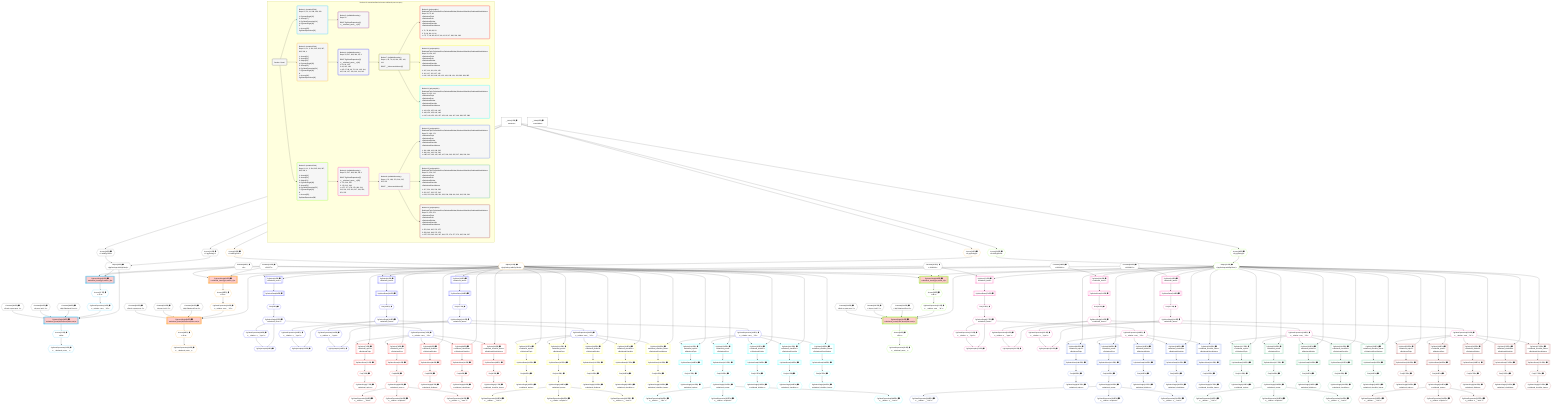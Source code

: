 %%{init: {'themeVariables': { 'fontSize': '12px'}}}%%
graph TD
    classDef path fill:#eee,stroke:#000,color:#000
    classDef plan fill:#fff,stroke-width:1px,color:#000
    classDef itemplan fill:#fff,stroke-width:2px,color:#000
    classDef unbatchedplan fill:#dff,stroke-width:1px,color:#000
    classDef sideeffectplan fill:#fcc,stroke-width:2px,color:#000
    classDef bucket fill:#f6f6f6,color:#000,stroke-width:2px,text-align:left


    %% plan dependencies
    Object15{{"Object[15∈0] ➊<br />ᐸ{pgSettings,withPgClient}ᐳ"}}:::plan
    Access13{{"Access[13∈0] ➊<br />ᐸ2.pgSettingsᐳ"}}:::plan
    Access14{{"Access[14∈0] ➊<br />ᐸ2.withPgClientᐳ"}}:::plan
    Access13 & Access14 --> Object15
    __Value2["__Value[2∈0] ➊<br />ᐸcontextᐳ"]:::plan
    __Value2 --> Access13
    __Value2 --> Access14
    __Value4["__Value[4∈0] ➊<br />ᐸrootValueᐳ"]:::plan
    Constant10{{"Constant[10∈0] ➊<br />ᐸ'POST'ᐳ"}}:::plan
    Constant11{{"Constant[11∈0] ➊<br />ᐸ2ᐳ"}}:::plan
    Constant298{{"Constant[298∈0] ➊<br />ᐸ'My Relational Post 1'ᐳ"}}:::plan
    Constant299{{"Constant[299∈0] ➊<br />ᐸ'A post, innit? 1'ᐳ"}}:::plan
    Constant300{{"Constant[300∈0] ➊<br />ᐸ'Such a great post. 1'ᐳ"}}:::plan
    Constant301{{"Constant[301∈0] ➊<br />ᐸ'My Relational Post 2'ᐳ"}}:::plan
    Constant302{{"Constant[302∈0] ➊<br />ᐸ'A post, innit? 2'ᐳ"}}:::plan
    Constant303{{"Constant[303∈0] ➊<br />ᐸ'Such a great post. 2'ᐳ"}}:::plan
    Constant304{{"Constant[304∈0] ➊<br />ᐸ'My Relational Post 3'ᐳ"}}:::plan
    Constant305{{"Constant[305∈0] ➊<br />ᐸ'A post, innit? 3'ᐳ"}}:::plan
    Constant306{{"Constant[306∈0] ➊<br />ᐸ'Such a great post. 3'ᐳ"}}:::plan
    Constant307{{"Constant[307∈0] ➊<br />ᐸ1000000ᐳ"}}:::plan
    Constant308{{"Constant[308∈0] ➊<br />ᐸ1000001ᐳ"}}:::plan
    Constant309{{"Constant[309∈0] ➊<br />ᐸ1000002ᐳ"}}:::plan
    PgInsertSingle18[["PgInsertSingle[18∈1] ➊<br />ᐸrelational_posts(id,title,description,note)ᐳ"]]:::sideeffectplan
    PgClassExpression16{{"PgClassExpression[16∈1] ➊<br />ᐸ__relation...ems__.”id”ᐳ"}}:::plan
    Object15 & PgClassExpression16 & Constant298 & Constant299 & Constant300 --> PgInsertSingle18
    PgInsertSingle12[["PgInsertSingle[12∈1] ➊<br />ᐸrelational_items(type,author_id)ᐳ"]]:::sideeffectplan
    Object15 & Constant10 & Constant11 --> PgInsertSingle12
    Access17{{"Access[17∈1] ➊<br />ᐸ12.tᐳ"}}:::plan
    Access17 --> PgClassExpression16
    PgInsertSingle12 --> Access17
    PgClassExpression22{{"PgClassExpression[22∈1] ➊<br />ᐸ__relational_posts__ᐳ"}}:::plan
    Access23{{"Access[23∈1] ➊<br />ᐸ18.tᐳ"}}:::plan
    Access23 --> PgClassExpression22
    PgInsertSingle18 --> Access23
    PgInsertSingle36[["PgInsertSingle[36∈3] ➊<br />ᐸrelational_posts(id,title,description,note)ᐳ"]]:::sideeffectplan
    Object33{{"Object[33∈3] ➊<br />ᐸ{pgSettings,withPgClient}ᐳ"}}:::plan
    PgClassExpression34{{"PgClassExpression[34∈3] ➊<br />ᐸ__relation...ems__.”id”ᐳ"}}:::plan
    Object33 & PgClassExpression34 & Constant301 & Constant302 & Constant303 --> PgInsertSingle36
    PgInsertSingle30[["PgInsertSingle[30∈3] ➊<br />ᐸrelational_items(type,author_id)ᐳ"]]:::sideeffectplan
    Object33 & Constant10 & Constant11 --> PgInsertSingle30
    Access31{{"Access[31∈3] ➊<br />ᐸ2.pgSettingsᐳ"}}:::plan
    Access32{{"Access[32∈3] ➊<br />ᐸ2.withPgClientᐳ"}}:::plan
    Access31 & Access32 --> Object33
    __Value2 --> Access31
    __Value2 --> Access32
    Access35{{"Access[35∈3] ➊<br />ᐸ30.tᐳ"}}:::plan
    Access35 --> PgClassExpression34
    PgInsertSingle30 --> Access35
    PgClassExpression40{{"PgClassExpression[40∈3] ➊<br />ᐸ__relational_posts__ᐳ"}}:::plan
    Access41{{"Access[41∈3] ➊<br />ᐸ36.tᐳ"}}:::plan
    Access41 --> PgClassExpression40
    PgInsertSingle36 --> Access41
    PgSelect61[["PgSelect[61∈4] ➊<br />ᐸrelational_itemsᐳ"]]:::plan
    Object33 & Constant307 --> PgSelect61
    PgPolymorphic69{{"PgPolymorphic[69∈4] ➊"}}:::plan
    PgSelectSingle67{{"PgSelectSingle[67∈4] ➊<br />ᐸrelational_itemsᐳ"}}:::plan
    PgClassExpression68{{"PgClassExpression[68∈4] ➊<br />ᐸ__relation...s__.”type”ᐳ"}}:::plan
    PgSelectSingle67 & PgClassExpression68 --> PgPolymorphic69
    PgSelect99[["PgSelect[99∈4] ➊<br />ᐸrelational_itemsᐳ"]]:::plan
    Object33 & Constant308 --> PgSelect99
    PgPolymorphic105{{"PgPolymorphic[105∈4] ➊"}}:::plan
    PgSelectSingle103{{"PgSelectSingle[103∈4] ➊<br />ᐸrelational_itemsᐳ"}}:::plan
    PgClassExpression104{{"PgClassExpression[104∈4] ➊<br />ᐸ__relation...s__.”type”ᐳ"}}:::plan
    PgSelectSingle103 & PgClassExpression104 --> PgPolymorphic105
    PgSelect135[["PgSelect[135∈4] ➊<br />ᐸrelational_itemsᐳ"]]:::plan
    Object33 & Constant309 --> PgSelect135
    PgPolymorphic141{{"PgPolymorphic[141∈4] ➊"}}:::plan
    PgSelectSingle139{{"PgSelectSingle[139∈4] ➊<br />ᐸrelational_itemsᐳ"}}:::plan
    PgClassExpression140{{"PgClassExpression[140∈4] ➊<br />ᐸ__relation...s__.”type”ᐳ"}}:::plan
    PgSelectSingle139 & PgClassExpression140 --> PgPolymorphic141
    First65{{"First[65∈4] ➊"}}:::plan
    PgSelectRows66[["PgSelectRows[66∈4] ➊"]]:::plan
    PgSelectRows66 --> First65
    PgSelect61 --> PgSelectRows66
    First65 --> PgSelectSingle67
    PgSelectSingle67 --> PgClassExpression68
    PgClassExpression70{{"PgClassExpression[70∈4] ➊<br />ᐸ__relation...ems__.”id”ᐳ"}}:::plan
    PgSelectSingle67 --> PgClassExpression70
    First101{{"First[101∈4] ➊"}}:::plan
    PgSelectRows102[["PgSelectRows[102∈4] ➊"]]:::plan
    PgSelectRows102 --> First101
    PgSelect99 --> PgSelectRows102
    First101 --> PgSelectSingle103
    PgSelectSingle103 --> PgClassExpression104
    PgClassExpression106{{"PgClassExpression[106∈4] ➊<br />ᐸ__relation...ems__.”id”ᐳ"}}:::plan
    PgSelectSingle103 --> PgClassExpression106
    First137{{"First[137∈4] ➊"}}:::plan
    PgSelectRows138[["PgSelectRows[138∈4] ➊"]]:::plan
    PgSelectRows138 --> First137
    PgSelect135 --> PgSelectRows138
    First137 --> PgSelectSingle139
    PgSelectSingle139 --> PgClassExpression140
    PgClassExpression142{{"PgClassExpression[142∈4] ➊<br />ᐸ__relation...ems__.”id”ᐳ"}}:::plan
    PgSelectSingle139 --> PgClassExpression142
    PgSelect71[["PgSelect[71∈9] ➊<br />ᐸrelational_topicsᐳ<br />ᐳRelationalTopic"]]:::plan
    Object33 & PgClassExpression70 --> PgSelect71
    PgSelect78[["PgSelect[78∈9] ➊<br />ᐸrelational_postsᐳ<br />ᐳRelationalPost"]]:::plan
    Object33 & PgClassExpression70 --> PgSelect78
    PgSelect83[["PgSelect[83∈9] ➊<br />ᐸrelational_dividersᐳ<br />ᐳRelationalDivider"]]:::plan
    Object33 & PgClassExpression70 --> PgSelect83
    PgSelect88[["PgSelect[88∈9] ➊<br />ᐸrelational_checklistsᐳ<br />ᐳRelationalChecklist"]]:::plan
    Object33 & PgClassExpression70 --> PgSelect88
    PgSelect93[["PgSelect[93∈9] ➊<br />ᐸrelational_checklist_itemsᐳ<br />ᐳRelationalChecklistItem"]]:::plan
    Object33 & PgClassExpression70 --> PgSelect93
    First75{{"First[75∈9] ➊^"}}:::plan
    PgSelectRows76[["PgSelectRows[76∈9] ➊^"]]:::plan
    PgSelectRows76 --> First75
    PgSelect71 --> PgSelectRows76
    PgSelectSingle77{{"PgSelectSingle[77∈9] ➊^<br />ᐸrelational_topicsᐳ"}}:::plan
    First75 --> PgSelectSingle77
    First80{{"First[80∈9] ➊^"}}:::plan
    PgSelectRows81[["PgSelectRows[81∈9] ➊^"]]:::plan
    PgSelectRows81 --> First80
    PgSelect78 --> PgSelectRows81
    PgSelectSingle82{{"PgSelectSingle[82∈9] ➊^<br />ᐸrelational_postsᐳ"}}:::plan
    First80 --> PgSelectSingle82
    First85{{"First[85∈9] ➊^"}}:::plan
    PgSelectRows86[["PgSelectRows[86∈9] ➊^"]]:::plan
    PgSelectRows86 --> First85
    PgSelect83 --> PgSelectRows86
    PgSelectSingle87{{"PgSelectSingle[87∈9] ➊^<br />ᐸrelational_dividersᐳ"}}:::plan
    First85 --> PgSelectSingle87
    First90{{"First[90∈9] ➊^"}}:::plan
    PgSelectRows91[["PgSelectRows[91∈9] ➊^"]]:::plan
    PgSelectRows91 --> First90
    PgSelect88 --> PgSelectRows91
    PgSelectSingle92{{"PgSelectSingle[92∈9] ➊^<br />ᐸrelational_checklistsᐳ"}}:::plan
    First90 --> PgSelectSingle92
    First95{{"First[95∈9] ➊^"}}:::plan
    PgSelectRows96[["PgSelectRows[96∈9] ➊^"]]:::plan
    PgSelectRows96 --> First95
    PgSelect93 --> PgSelectRows96
    PgSelectSingle97{{"PgSelectSingle[97∈9] ➊^<br />ᐸrelational_checklist_itemsᐳ"}}:::plan
    First95 --> PgSelectSingle97
    PgClassExpression280{{"PgClassExpression[280∈9] ➊^<br />ᐸ__relation...__.”title”ᐳ"}}:::plan
    PgSelectSingle82 --> PgClassExpression280
    PgClassExpression281{{"PgClassExpression[281∈9] ➊^<br />ᐸ__relation...scription”ᐳ"}}:::plan
    PgSelectSingle82 --> PgClassExpression281
    PgClassExpression282{{"PgClassExpression[282∈9] ➊^<br />ᐸ__relation...s__.”note”ᐳ"}}:::plan
    PgSelectSingle82 --> PgClassExpression282
    PgSelect107[["PgSelect[107∈10] ➊<br />ᐸrelational_topicsᐳ<br />ᐳRelationalTopic"]]:::plan
    Object33 & PgClassExpression106 --> PgSelect107
    PgSelect114[["PgSelect[114∈10] ➊<br />ᐸrelational_postsᐳ<br />ᐳRelationalPost"]]:::plan
    Object33 & PgClassExpression106 --> PgSelect114
    PgSelect119[["PgSelect[119∈10] ➊<br />ᐸrelational_dividersᐳ<br />ᐳRelationalDivider"]]:::plan
    Object33 & PgClassExpression106 --> PgSelect119
    PgSelect124[["PgSelect[124∈10] ➊<br />ᐸrelational_checklistsᐳ<br />ᐳRelationalChecklist"]]:::plan
    Object33 & PgClassExpression106 --> PgSelect124
    PgSelect129[["PgSelect[129∈10] ➊<br />ᐸrelational_checklist_itemsᐳ<br />ᐳRelationalChecklistItem"]]:::plan
    Object33 & PgClassExpression106 --> PgSelect129
    First111{{"First[111∈10] ➊^"}}:::plan
    PgSelectRows112[["PgSelectRows[112∈10] ➊^"]]:::plan
    PgSelectRows112 --> First111
    PgSelect107 --> PgSelectRows112
    PgSelectSingle113{{"PgSelectSingle[113∈10] ➊^<br />ᐸrelational_topicsᐳ"}}:::plan
    First111 --> PgSelectSingle113
    First116{{"First[116∈10] ➊^"}}:::plan
    PgSelectRows117[["PgSelectRows[117∈10] ➊^"]]:::plan
    PgSelectRows117 --> First116
    PgSelect114 --> PgSelectRows117
    PgSelectSingle118{{"PgSelectSingle[118∈10] ➊^<br />ᐸrelational_postsᐳ"}}:::plan
    First116 --> PgSelectSingle118
    First121{{"First[121∈10] ➊^"}}:::plan
    PgSelectRows122[["PgSelectRows[122∈10] ➊^"]]:::plan
    PgSelectRows122 --> First121
    PgSelect119 --> PgSelectRows122
    PgSelectSingle123{{"PgSelectSingle[123∈10] ➊^<br />ᐸrelational_dividersᐳ"}}:::plan
    First121 --> PgSelectSingle123
    First126{{"First[126∈10] ➊^"}}:::plan
    PgSelectRows127[["PgSelectRows[127∈10] ➊^"]]:::plan
    PgSelectRows127 --> First126
    PgSelect124 --> PgSelectRows127
    PgSelectSingle128{{"PgSelectSingle[128∈10] ➊^<br />ᐸrelational_checklistsᐳ"}}:::plan
    First126 --> PgSelectSingle128
    First131{{"First[131∈10] ➊^"}}:::plan
    PgSelectRows132[["PgSelectRows[132∈10] ➊^"]]:::plan
    PgSelectRows132 --> First131
    PgSelect129 --> PgSelectRows132
    PgSelectSingle133{{"PgSelectSingle[133∈10] ➊^<br />ᐸrelational_checklist_itemsᐳ"}}:::plan
    First131 --> PgSelectSingle133
    PgClassExpression283{{"PgClassExpression[283∈10] ➊^<br />ᐸ__relation...__.”title”ᐳ"}}:::plan
    PgSelectSingle118 --> PgClassExpression283
    PgClassExpression284{{"PgClassExpression[284∈10] ➊^<br />ᐸ__relation...scription”ᐳ"}}:::plan
    PgSelectSingle118 --> PgClassExpression284
    PgClassExpression285{{"PgClassExpression[285∈10] ➊^<br />ᐸ__relation...s__.”note”ᐳ"}}:::plan
    PgSelectSingle118 --> PgClassExpression285
    PgSelect143[["PgSelect[143∈11] ➊<br />ᐸrelational_topicsᐳ<br />ᐳRelationalTopic"]]:::plan
    Object33 & PgClassExpression142 --> PgSelect143
    PgSelect150[["PgSelect[150∈11] ➊<br />ᐸrelational_postsᐳ<br />ᐳRelationalPost"]]:::plan
    Object33 & PgClassExpression142 --> PgSelect150
    PgSelect155[["PgSelect[155∈11] ➊<br />ᐸrelational_dividersᐳ<br />ᐳRelationalDivider"]]:::plan
    Object33 & PgClassExpression142 --> PgSelect155
    PgSelect160[["PgSelect[160∈11] ➊<br />ᐸrelational_checklistsᐳ<br />ᐳRelationalChecklist"]]:::plan
    Object33 & PgClassExpression142 --> PgSelect160
    PgSelect165[["PgSelect[165∈11] ➊<br />ᐸrelational_checklist_itemsᐳ<br />ᐳRelationalChecklistItem"]]:::plan
    Object33 & PgClassExpression142 --> PgSelect165
    First147{{"First[147∈11] ➊^"}}:::plan
    PgSelectRows148[["PgSelectRows[148∈11] ➊^"]]:::plan
    PgSelectRows148 --> First147
    PgSelect143 --> PgSelectRows148
    PgSelectSingle149{{"PgSelectSingle[149∈11] ➊^<br />ᐸrelational_topicsᐳ"}}:::plan
    First147 --> PgSelectSingle149
    First152{{"First[152∈11] ➊^"}}:::plan
    PgSelectRows153[["PgSelectRows[153∈11] ➊^"]]:::plan
    PgSelectRows153 --> First152
    PgSelect150 --> PgSelectRows153
    PgSelectSingle154{{"PgSelectSingle[154∈11] ➊^<br />ᐸrelational_postsᐳ"}}:::plan
    First152 --> PgSelectSingle154
    First157{{"First[157∈11] ➊^"}}:::plan
    PgSelectRows158[["PgSelectRows[158∈11] ➊^"]]:::plan
    PgSelectRows158 --> First157
    PgSelect155 --> PgSelectRows158
    PgSelectSingle159{{"PgSelectSingle[159∈11] ➊^<br />ᐸrelational_dividersᐳ"}}:::plan
    First157 --> PgSelectSingle159
    First162{{"First[162∈11] ➊^"}}:::plan
    PgSelectRows163[["PgSelectRows[163∈11] ➊^"]]:::plan
    PgSelectRows163 --> First162
    PgSelect160 --> PgSelectRows163
    PgSelectSingle164{{"PgSelectSingle[164∈11] ➊^<br />ᐸrelational_checklistsᐳ"}}:::plan
    First162 --> PgSelectSingle164
    First167{{"First[167∈11] ➊^"}}:::plan
    PgSelectRows168[["PgSelectRows[168∈11] ➊^"]]:::plan
    PgSelectRows168 --> First167
    PgSelect165 --> PgSelectRows168
    PgSelectSingle169{{"PgSelectSingle[169∈11] ➊^<br />ᐸrelational_checklist_itemsᐳ"}}:::plan
    First167 --> PgSelectSingle169
    PgClassExpression286{{"PgClassExpression[286∈11] ➊^<br />ᐸ__relation...__.”title”ᐳ"}}:::plan
    PgSelectSingle154 --> PgClassExpression286
    PgClassExpression287{{"PgClassExpression[287∈11] ➊^<br />ᐸ__relation...scription”ᐳ"}}:::plan
    PgSelectSingle154 --> PgClassExpression287
    PgClassExpression288{{"PgClassExpression[288∈11] ➊^<br />ᐸ__relation...s__.”note”ᐳ"}}:::plan
    PgSelectSingle154 --> PgClassExpression288
    PgInsertSingle54[["PgInsertSingle[54∈5] ➊<br />ᐸrelational_posts(id,title,description,note)ᐳ"]]:::sideeffectplan
    Object51{{"Object[51∈5] ➊<br />ᐸ{pgSettings,withPgClient}ᐳ"}}:::plan
    PgClassExpression52{{"PgClassExpression[52∈5] ➊<br />ᐸ__relation...ems__.”id”ᐳ"}}:::plan
    Object51 & PgClassExpression52 & Constant304 & Constant305 & Constant306 --> PgInsertSingle54
    PgInsertSingle48[["PgInsertSingle[48∈5] ➊<br />ᐸrelational_items(type,author_id)ᐳ"]]:::sideeffectplan
    Object51 & Constant10 & Constant11 --> PgInsertSingle48
    Access49{{"Access[49∈5] ➊<br />ᐸ2.pgSettingsᐳ"}}:::plan
    Access50{{"Access[50∈5] ➊<br />ᐸ2.withPgClientᐳ"}}:::plan
    Access49 & Access50 --> Object51
    __Value2 --> Access49
    __Value2 --> Access50
    Access53{{"Access[53∈5] ➊<br />ᐸ48.tᐳ"}}:::plan
    Access53 --> PgClassExpression52
    PgInsertSingle48 --> Access53
    PgClassExpression58{{"PgClassExpression[58∈5] ➊<br />ᐸ__relational_posts__ᐳ"}}:::plan
    Access59{{"Access[59∈5] ➊<br />ᐸ54.tᐳ"}}:::plan
    Access59 --> PgClassExpression58
    PgInsertSingle54 --> Access59
    PgSelect171[["PgSelect[171∈6] ➊<br />ᐸrelational_itemsᐳ"]]:::plan
    Object51 & Constant307 --> PgSelect171
    PgPolymorphic179{{"PgPolymorphic[179∈6] ➊"}}:::plan
    PgSelectSingle177{{"PgSelectSingle[177∈6] ➊<br />ᐸrelational_itemsᐳ"}}:::plan
    PgClassExpression178{{"PgClassExpression[178∈6] ➊<br />ᐸ__relation...s__.”type”ᐳ"}}:::plan
    PgSelectSingle177 & PgClassExpression178 --> PgPolymorphic179
    PgSelect209[["PgSelect[209∈6] ➊<br />ᐸrelational_itemsᐳ"]]:::plan
    Object51 & Constant308 --> PgSelect209
    PgPolymorphic215{{"PgPolymorphic[215∈6] ➊"}}:::plan
    PgSelectSingle213{{"PgSelectSingle[213∈6] ➊<br />ᐸrelational_itemsᐳ"}}:::plan
    PgClassExpression214{{"PgClassExpression[214∈6] ➊<br />ᐸ__relation...s__.”type”ᐳ"}}:::plan
    PgSelectSingle213 & PgClassExpression214 --> PgPolymorphic215
    PgSelect245[["PgSelect[245∈6] ➊<br />ᐸrelational_itemsᐳ"]]:::plan
    Object51 & Constant309 --> PgSelect245
    PgPolymorphic251{{"PgPolymorphic[251∈6] ➊"}}:::plan
    PgSelectSingle249{{"PgSelectSingle[249∈6] ➊<br />ᐸrelational_itemsᐳ"}}:::plan
    PgClassExpression250{{"PgClassExpression[250∈6] ➊<br />ᐸ__relation...s__.”type”ᐳ"}}:::plan
    PgSelectSingle249 & PgClassExpression250 --> PgPolymorphic251
    First175{{"First[175∈6] ➊"}}:::plan
    PgSelectRows176[["PgSelectRows[176∈6] ➊"]]:::plan
    PgSelectRows176 --> First175
    PgSelect171 --> PgSelectRows176
    First175 --> PgSelectSingle177
    PgSelectSingle177 --> PgClassExpression178
    PgClassExpression180{{"PgClassExpression[180∈6] ➊<br />ᐸ__relation...ems__.”id”ᐳ"}}:::plan
    PgSelectSingle177 --> PgClassExpression180
    First211{{"First[211∈6] ➊"}}:::plan
    PgSelectRows212[["PgSelectRows[212∈6] ➊"]]:::plan
    PgSelectRows212 --> First211
    PgSelect209 --> PgSelectRows212
    First211 --> PgSelectSingle213
    PgSelectSingle213 --> PgClassExpression214
    PgClassExpression216{{"PgClassExpression[216∈6] ➊<br />ᐸ__relation...ems__.”id”ᐳ"}}:::plan
    PgSelectSingle213 --> PgClassExpression216
    First247{{"First[247∈6] ➊"}}:::plan
    PgSelectRows248[["PgSelectRows[248∈6] ➊"]]:::plan
    PgSelectRows248 --> First247
    PgSelect245 --> PgSelectRows248
    First247 --> PgSelectSingle249
    PgSelectSingle249 --> PgClassExpression250
    PgClassExpression252{{"PgClassExpression[252∈6] ➊<br />ᐸ__relation...ems__.”id”ᐳ"}}:::plan
    PgSelectSingle249 --> PgClassExpression252
    PgSelect181[["PgSelect[181∈12] ➊<br />ᐸrelational_topicsᐳ<br />ᐳRelationalTopic"]]:::plan
    Object51 & PgClassExpression180 --> PgSelect181
    PgSelect188[["PgSelect[188∈12] ➊<br />ᐸrelational_postsᐳ<br />ᐳRelationalPost"]]:::plan
    Object51 & PgClassExpression180 --> PgSelect188
    PgSelect193[["PgSelect[193∈12] ➊<br />ᐸrelational_dividersᐳ<br />ᐳRelationalDivider"]]:::plan
    Object51 & PgClassExpression180 --> PgSelect193
    PgSelect198[["PgSelect[198∈12] ➊<br />ᐸrelational_checklistsᐳ<br />ᐳRelationalChecklist"]]:::plan
    Object51 & PgClassExpression180 --> PgSelect198
    PgSelect203[["PgSelect[203∈12] ➊<br />ᐸrelational_checklist_itemsᐳ<br />ᐳRelationalChecklistItem"]]:::plan
    Object51 & PgClassExpression180 --> PgSelect203
    First185{{"First[185∈12] ➊^"}}:::plan
    PgSelectRows186[["PgSelectRows[186∈12] ➊^"]]:::plan
    PgSelectRows186 --> First185
    PgSelect181 --> PgSelectRows186
    PgSelectSingle187{{"PgSelectSingle[187∈12] ➊^<br />ᐸrelational_topicsᐳ"}}:::plan
    First185 --> PgSelectSingle187
    First190{{"First[190∈12] ➊^"}}:::plan
    PgSelectRows191[["PgSelectRows[191∈12] ➊^"]]:::plan
    PgSelectRows191 --> First190
    PgSelect188 --> PgSelectRows191
    PgSelectSingle192{{"PgSelectSingle[192∈12] ➊^<br />ᐸrelational_postsᐳ"}}:::plan
    First190 --> PgSelectSingle192
    First195{{"First[195∈12] ➊^"}}:::plan
    PgSelectRows196[["PgSelectRows[196∈12] ➊^"]]:::plan
    PgSelectRows196 --> First195
    PgSelect193 --> PgSelectRows196
    PgSelectSingle197{{"PgSelectSingle[197∈12] ➊^<br />ᐸrelational_dividersᐳ"}}:::plan
    First195 --> PgSelectSingle197
    First200{{"First[200∈12] ➊^"}}:::plan
    PgSelectRows201[["PgSelectRows[201∈12] ➊^"]]:::plan
    PgSelectRows201 --> First200
    PgSelect198 --> PgSelectRows201
    PgSelectSingle202{{"PgSelectSingle[202∈12] ➊^<br />ᐸrelational_checklistsᐳ"}}:::plan
    First200 --> PgSelectSingle202
    First205{{"First[205∈12] ➊^"}}:::plan
    PgSelectRows206[["PgSelectRows[206∈12] ➊^"]]:::plan
    PgSelectRows206 --> First205
    PgSelect203 --> PgSelectRows206
    PgSelectSingle207{{"PgSelectSingle[207∈12] ➊^<br />ᐸrelational_checklist_itemsᐳ"}}:::plan
    First205 --> PgSelectSingle207
    PgClassExpression289{{"PgClassExpression[289∈12] ➊^<br />ᐸ__relation...__.”title”ᐳ"}}:::plan
    PgSelectSingle192 --> PgClassExpression289
    PgClassExpression290{{"PgClassExpression[290∈12] ➊^<br />ᐸ__relation...scription”ᐳ"}}:::plan
    PgSelectSingle192 --> PgClassExpression290
    PgClassExpression291{{"PgClassExpression[291∈12] ➊^<br />ᐸ__relation...s__.”note”ᐳ"}}:::plan
    PgSelectSingle192 --> PgClassExpression291
    PgSelect217[["PgSelect[217∈13] ➊<br />ᐸrelational_topicsᐳ<br />ᐳRelationalTopic"]]:::plan
    Object51 & PgClassExpression216 --> PgSelect217
    PgSelect224[["PgSelect[224∈13] ➊<br />ᐸrelational_postsᐳ<br />ᐳRelationalPost"]]:::plan
    Object51 & PgClassExpression216 --> PgSelect224
    PgSelect229[["PgSelect[229∈13] ➊<br />ᐸrelational_dividersᐳ<br />ᐳRelationalDivider"]]:::plan
    Object51 & PgClassExpression216 --> PgSelect229
    PgSelect234[["PgSelect[234∈13] ➊<br />ᐸrelational_checklistsᐳ<br />ᐳRelationalChecklist"]]:::plan
    Object51 & PgClassExpression216 --> PgSelect234
    PgSelect239[["PgSelect[239∈13] ➊<br />ᐸrelational_checklist_itemsᐳ<br />ᐳRelationalChecklistItem"]]:::plan
    Object51 & PgClassExpression216 --> PgSelect239
    First221{{"First[221∈13] ➊^"}}:::plan
    PgSelectRows222[["PgSelectRows[222∈13] ➊^"]]:::plan
    PgSelectRows222 --> First221
    PgSelect217 --> PgSelectRows222
    PgSelectSingle223{{"PgSelectSingle[223∈13] ➊^<br />ᐸrelational_topicsᐳ"}}:::plan
    First221 --> PgSelectSingle223
    First226{{"First[226∈13] ➊^"}}:::plan
    PgSelectRows227[["PgSelectRows[227∈13] ➊^"]]:::plan
    PgSelectRows227 --> First226
    PgSelect224 --> PgSelectRows227
    PgSelectSingle228{{"PgSelectSingle[228∈13] ➊^<br />ᐸrelational_postsᐳ"}}:::plan
    First226 --> PgSelectSingle228
    First231{{"First[231∈13] ➊^"}}:::plan
    PgSelectRows232[["PgSelectRows[232∈13] ➊^"]]:::plan
    PgSelectRows232 --> First231
    PgSelect229 --> PgSelectRows232
    PgSelectSingle233{{"PgSelectSingle[233∈13] ➊^<br />ᐸrelational_dividersᐳ"}}:::plan
    First231 --> PgSelectSingle233
    First236{{"First[236∈13] ➊^"}}:::plan
    PgSelectRows237[["PgSelectRows[237∈13] ➊^"]]:::plan
    PgSelectRows237 --> First236
    PgSelect234 --> PgSelectRows237
    PgSelectSingle238{{"PgSelectSingle[238∈13] ➊^<br />ᐸrelational_checklistsᐳ"}}:::plan
    First236 --> PgSelectSingle238
    First241{{"First[241∈13] ➊^"}}:::plan
    PgSelectRows242[["PgSelectRows[242∈13] ➊^"]]:::plan
    PgSelectRows242 --> First241
    PgSelect239 --> PgSelectRows242
    PgSelectSingle243{{"PgSelectSingle[243∈13] ➊^<br />ᐸrelational_checklist_itemsᐳ"}}:::plan
    First241 --> PgSelectSingle243
    PgClassExpression292{{"PgClassExpression[292∈13] ➊^<br />ᐸ__relation...__.”title”ᐳ"}}:::plan
    PgSelectSingle228 --> PgClassExpression292
    PgClassExpression293{{"PgClassExpression[293∈13] ➊^<br />ᐸ__relation...scription”ᐳ"}}:::plan
    PgSelectSingle228 --> PgClassExpression293
    PgClassExpression294{{"PgClassExpression[294∈13] ➊^<br />ᐸ__relation...s__.”note”ᐳ"}}:::plan
    PgSelectSingle228 --> PgClassExpression294
    PgSelect253[["PgSelect[253∈14] ➊<br />ᐸrelational_topicsᐳ<br />ᐳRelationalTopic"]]:::plan
    Object51 & PgClassExpression252 --> PgSelect253
    PgSelect260[["PgSelect[260∈14] ➊<br />ᐸrelational_postsᐳ<br />ᐳRelationalPost"]]:::plan
    Object51 & PgClassExpression252 --> PgSelect260
    PgSelect265[["PgSelect[265∈14] ➊<br />ᐸrelational_dividersᐳ<br />ᐳRelationalDivider"]]:::plan
    Object51 & PgClassExpression252 --> PgSelect265
    PgSelect270[["PgSelect[270∈14] ➊<br />ᐸrelational_checklistsᐳ<br />ᐳRelationalChecklist"]]:::plan
    Object51 & PgClassExpression252 --> PgSelect270
    PgSelect275[["PgSelect[275∈14] ➊<br />ᐸrelational_checklist_itemsᐳ<br />ᐳRelationalChecklistItem"]]:::plan
    Object51 & PgClassExpression252 --> PgSelect275
    First257{{"First[257∈14] ➊^"}}:::plan
    PgSelectRows258[["PgSelectRows[258∈14] ➊^"]]:::plan
    PgSelectRows258 --> First257
    PgSelect253 --> PgSelectRows258
    PgSelectSingle259{{"PgSelectSingle[259∈14] ➊^<br />ᐸrelational_topicsᐳ"}}:::plan
    First257 --> PgSelectSingle259
    First262{{"First[262∈14] ➊^"}}:::plan
    PgSelectRows263[["PgSelectRows[263∈14] ➊^"]]:::plan
    PgSelectRows263 --> First262
    PgSelect260 --> PgSelectRows263
    PgSelectSingle264{{"PgSelectSingle[264∈14] ➊^<br />ᐸrelational_postsᐳ"}}:::plan
    First262 --> PgSelectSingle264
    First267{{"First[267∈14] ➊^"}}:::plan
    PgSelectRows268[["PgSelectRows[268∈14] ➊^"]]:::plan
    PgSelectRows268 --> First267
    PgSelect265 --> PgSelectRows268
    PgSelectSingle269{{"PgSelectSingle[269∈14] ➊^<br />ᐸrelational_dividersᐳ"}}:::plan
    First267 --> PgSelectSingle269
    First272{{"First[272∈14] ➊^"}}:::plan
    PgSelectRows273[["PgSelectRows[273∈14] ➊^"]]:::plan
    PgSelectRows273 --> First272
    PgSelect270 --> PgSelectRows273
    PgSelectSingle274{{"PgSelectSingle[274∈14] ➊^<br />ᐸrelational_checklistsᐳ"}}:::plan
    First272 --> PgSelectSingle274
    First277{{"First[277∈14] ➊^"}}:::plan
    PgSelectRows278[["PgSelectRows[278∈14] ➊^"]]:::plan
    PgSelectRows278 --> First277
    PgSelect275 --> PgSelectRows278
    PgSelectSingle279{{"PgSelectSingle[279∈14] ➊^<br />ᐸrelational_checklist_itemsᐳ"}}:::plan
    First277 --> PgSelectSingle279
    PgClassExpression295{{"PgClassExpression[295∈14] ➊^<br />ᐸ__relation...__.”title”ᐳ"}}:::plan
    PgSelectSingle264 --> PgClassExpression295
    PgClassExpression296{{"PgClassExpression[296∈14] ➊^<br />ᐸ__relation...scription”ᐳ"}}:::plan
    PgSelectSingle264 --> PgClassExpression296
    PgClassExpression297{{"PgClassExpression[297∈14] ➊^<br />ᐸ__relation...s__.”note”ᐳ"}}:::plan
    PgSelectSingle264 --> PgClassExpression297

    %% define steps

    subgraph "Buckets for mutations/basics/create-relational-post-no-query"
    Bucket0("Bucket 0 (root)"):::bucket
    classDef bucket0 stroke:#696969
    class Bucket0,__Value2,__Value4,Constant10,Constant11,Access13,Access14,Object15,Constant298,Constant299,Constant300,Constant301,Constant302,Constant303,Constant304,Constant305,Constant306,Constant307,Constant308,Constant309 bucket0
    Bucket1("Bucket 1 (mutationField)<br />Deps: 15, 10, 11, 298, 299, 300<br /><br />1: PgInsertSingle[12]<br />2: Access[17]<br />3: PgClassExpression[16]<br />4: PgInsertSingle[18]<br />5: <br />ᐳ: Access[23], PgClassExpression[22]"):::bucket
    classDef bucket1 stroke:#00bfff
    class Bucket1,PgInsertSingle12,PgClassExpression16,Access17,PgInsertSingle18,PgClassExpression22,Access23 bucket1
    Bucket2("Bucket 2 (nullableBoundary)<br />Deps: 22<br /><br />ROOT PgClassExpression{1}ᐸ__relational_posts__ᐳ[22]"):::bucket
    classDef bucket2 stroke:#7f007f
    class Bucket2 bucket2
    Bucket3("Bucket 3 (mutationField)<br />Deps: 10, 11, 2, 301, 302, 303, 307, 308, 309, 4<br /><br />1: Access[31]<br />2: Access[32]<br />3: Object[33]<br />4: PgInsertSingle[30]<br />5: Access[35]<br />6: PgClassExpression[34]<br />7: PgInsertSingle[36]<br />8: <br />ᐳ: Access[41], PgClassExpression[40]"):::bucket
    classDef bucket3 stroke:#ffa500
    class Bucket3,PgInsertSingle30,Access31,Access32,Object33,PgClassExpression34,Access35,PgInsertSingle36,PgClassExpression40,Access41 bucket3
    Bucket4("Bucket 4 (nullableBoundary)<br />Deps: 33, 307, 308, 309, 40, 4<br /><br />ROOT PgClassExpression{3}ᐸ__relational_posts__ᐳ[40]<br />1: 61, 99, 135<br />2: 66, 102, 138<br />ᐳ: 65, 67, 68, 69, 70, 101, 103, 104, 105, 106, 137, 139, 140, 141, 142"):::bucket
    classDef bucket4 stroke:#0000ff
    class Bucket4,PgSelect61,First65,PgSelectRows66,PgSelectSingle67,PgClassExpression68,PgPolymorphic69,PgClassExpression70,PgSelect99,First101,PgSelectRows102,PgSelectSingle103,PgClassExpression104,PgPolymorphic105,PgClassExpression106,PgSelect135,First137,PgSelectRows138,PgSelectSingle139,PgClassExpression140,PgPolymorphic141,PgClassExpression142 bucket4
    Bucket5("Bucket 5 (mutationField)<br />Deps: 10, 11, 2, 304, 305, 306, 307, 308, 309, 4<br /><br />1: Access[49]<br />2: Access[50]<br />3: Object[51]<br />4: PgInsertSingle[48]<br />5: Access[53]<br />6: PgClassExpression[52]<br />7: PgInsertSingle[54]<br />8: <br />ᐳ: Access[59], PgClassExpression[58]"):::bucket
    classDef bucket5 stroke:#7fff00
    class Bucket5,PgInsertSingle48,Access49,Access50,Object51,PgClassExpression52,Access53,PgInsertSingle54,PgClassExpression58,Access59 bucket5
    Bucket6("Bucket 6 (nullableBoundary)<br />Deps: 51, 307, 308, 309, 58, 4<br /><br />ROOT PgClassExpression{5}ᐸ__relational_posts__ᐳ[58]<br />1: 171, 209, 245<br />2: 176, 212, 248<br />ᐳ: 175, 177, 178, 179, 180, 211, 213, 214, 215, 216, 247, 249, 250, 251, 252"):::bucket
    classDef bucket6 stroke:#ff1493
    class Bucket6,PgSelect171,First175,PgSelectRows176,PgSelectSingle177,PgClassExpression178,PgPolymorphic179,PgClassExpression180,PgSelect209,First211,PgSelectRows212,PgSelectSingle213,PgClassExpression214,PgPolymorphic215,PgClassExpression216,PgSelect245,First247,PgSelectRows248,PgSelectSingle249,PgClassExpression250,PgPolymorphic251,PgClassExpression252 bucket6
    Bucket7("Bucket 7 (nullableBoundary)<br />Deps: 4, 33, 70, 69, 106, 105, 142, 141<br /><br />ROOT __ValueᐸrootValueᐳ[4]"):::bucket
    classDef bucket7 stroke:#808000
    class Bucket7 bucket7
    Bucket8("Bucket 8 (nullableBoundary)<br />Deps: 4, 51, 180, 179, 216, 215, 252, 251<br /><br />ROOT __ValueᐸrootValueᐳ[4]"):::bucket
    classDef bucket8 stroke:#dda0dd
    class Bucket8 bucket8
    Bucket9("Bucket 9 (polymorphic)<br />RelationalTopic,RelationalPost,RelationalDivider,RelationalChecklist,RelationalChecklistItem<br />Deps: 33, 70, 69<br />ᐳRelationalTopic<br />ᐳRelationalPost<br />ᐳRelationalDivider<br />ᐳRelationalChecklist<br />ᐳRelationalChecklistItem<br /><br />1: 71, 78, 83, 88, 93<br />2: 76, 81, 86, 91, 96<br />ᐳ: 75, 77, 80, 82, 85, 87, 90, 92, 95, 97, 280, 281, 282"):::bucket
    classDef bucket9 stroke:#ff0000
    class Bucket9,PgSelect71,First75,PgSelectRows76,PgSelectSingle77,PgSelect78,First80,PgSelectRows81,PgSelectSingle82,PgSelect83,First85,PgSelectRows86,PgSelectSingle87,PgSelect88,First90,PgSelectRows91,PgSelectSingle92,PgSelect93,First95,PgSelectRows96,PgSelectSingle97,PgClassExpression280,PgClassExpression281,PgClassExpression282 bucket9
    Bucket10("Bucket 10 (polymorphic)<br />RelationalTopic,RelationalPost,RelationalDivider,RelationalChecklist,RelationalChecklistItem<br />Deps: 33, 106, 105<br />ᐳRelationalTopic<br />ᐳRelationalPost<br />ᐳRelationalDivider<br />ᐳRelationalChecklist<br />ᐳRelationalChecklistItem<br /><br />1: 107, 114, 119, 124, 129<br />2: 112, 117, 122, 127, 132<br />ᐳ: 111, 113, 116, 118, 121, 123, 126, 128, 131, 133, 283, 284, 285"):::bucket
    classDef bucket10 stroke:#ffff00
    class Bucket10,PgSelect107,First111,PgSelectRows112,PgSelectSingle113,PgSelect114,First116,PgSelectRows117,PgSelectSingle118,PgSelect119,First121,PgSelectRows122,PgSelectSingle123,PgSelect124,First126,PgSelectRows127,PgSelectSingle128,PgSelect129,First131,PgSelectRows132,PgSelectSingle133,PgClassExpression283,PgClassExpression284,PgClassExpression285 bucket10
    Bucket11("Bucket 11 (polymorphic)<br />RelationalTopic,RelationalPost,RelationalDivider,RelationalChecklist,RelationalChecklistItem<br />Deps: 33, 142, 141<br />ᐳRelationalTopic<br />ᐳRelationalPost<br />ᐳRelationalDivider<br />ᐳRelationalChecklist<br />ᐳRelationalChecklistItem<br /><br />1: 143, 150, 155, 160, 165<br />2: 148, 153, 158, 163, 168<br />ᐳ: 147, 149, 152, 154, 157, 159, 162, 164, 167, 169, 286, 287, 288"):::bucket
    classDef bucket11 stroke:#00ffff
    class Bucket11,PgSelect143,First147,PgSelectRows148,PgSelectSingle149,PgSelect150,First152,PgSelectRows153,PgSelectSingle154,PgSelect155,First157,PgSelectRows158,PgSelectSingle159,PgSelect160,First162,PgSelectRows163,PgSelectSingle164,PgSelect165,First167,PgSelectRows168,PgSelectSingle169,PgClassExpression286,PgClassExpression287,PgClassExpression288 bucket11
    Bucket12("Bucket 12 (polymorphic)<br />RelationalTopic,RelationalPost,RelationalDivider,RelationalChecklist,RelationalChecklistItem<br />Deps: 51, 180, 179<br />ᐳRelationalTopic<br />ᐳRelationalPost<br />ᐳRelationalDivider<br />ᐳRelationalChecklist<br />ᐳRelationalChecklistItem<br /><br />1: 181, 188, 193, 198, 203<br />2: 186, 191, 196, 201, 206<br />ᐳ: 185, 187, 190, 192, 195, 197, 200, 202, 205, 207, 289, 290, 291"):::bucket
    classDef bucket12 stroke:#4169e1
    class Bucket12,PgSelect181,First185,PgSelectRows186,PgSelectSingle187,PgSelect188,First190,PgSelectRows191,PgSelectSingle192,PgSelect193,First195,PgSelectRows196,PgSelectSingle197,PgSelect198,First200,PgSelectRows201,PgSelectSingle202,PgSelect203,First205,PgSelectRows206,PgSelectSingle207,PgClassExpression289,PgClassExpression290,PgClassExpression291 bucket12
    Bucket13("Bucket 13 (polymorphic)<br />RelationalTopic,RelationalPost,RelationalDivider,RelationalChecklist,RelationalChecklistItem<br />Deps: 51, 216, 215<br />ᐳRelationalTopic<br />ᐳRelationalPost<br />ᐳRelationalDivider<br />ᐳRelationalChecklist<br />ᐳRelationalChecklistItem<br /><br />1: 217, 224, 229, 234, 239<br />2: 222, 227, 232, 237, 242<br />ᐳ: 221, 223, 226, 228, 231, 233, 236, 238, 241, 243, 292, 293, 294"):::bucket
    classDef bucket13 stroke:#3cb371
    class Bucket13,PgSelect217,First221,PgSelectRows222,PgSelectSingle223,PgSelect224,First226,PgSelectRows227,PgSelectSingle228,PgSelect229,First231,PgSelectRows232,PgSelectSingle233,PgSelect234,First236,PgSelectRows237,PgSelectSingle238,PgSelect239,First241,PgSelectRows242,PgSelectSingle243,PgClassExpression292,PgClassExpression293,PgClassExpression294 bucket13
    Bucket14("Bucket 14 (polymorphic)<br />RelationalTopic,RelationalPost,RelationalDivider,RelationalChecklist,RelationalChecklistItem<br />Deps: 51, 252, 251<br />ᐳRelationalTopic<br />ᐳRelationalPost<br />ᐳRelationalDivider<br />ᐳRelationalChecklist<br />ᐳRelationalChecklistItem<br /><br />1: 253, 260, 265, 270, 275<br />2: 258, 263, 268, 273, 278<br />ᐳ: 257, 259, 262, 264, 267, 269, 272, 274, 277, 279, 295, 296, 297"):::bucket
    classDef bucket14 stroke:#a52a2a
    class Bucket14,PgSelect253,First257,PgSelectRows258,PgSelectSingle259,PgSelect260,First262,PgSelectRows263,PgSelectSingle264,PgSelect265,First267,PgSelectRows268,PgSelectSingle269,PgSelect270,First272,PgSelectRows273,PgSelectSingle274,PgSelect275,First277,PgSelectRows278,PgSelectSingle279,PgClassExpression295,PgClassExpression296,PgClassExpression297 bucket14
    Bucket0 --> Bucket1 & Bucket3 & Bucket5
    Bucket1 --> Bucket2
    Bucket3 --> Bucket4
    Bucket4 --> Bucket7
    Bucket5 --> Bucket6
    Bucket6 --> Bucket8
    Bucket7 --> Bucket9 & Bucket10 & Bucket11
    Bucket8 --> Bucket12 & Bucket13 & Bucket14
    end